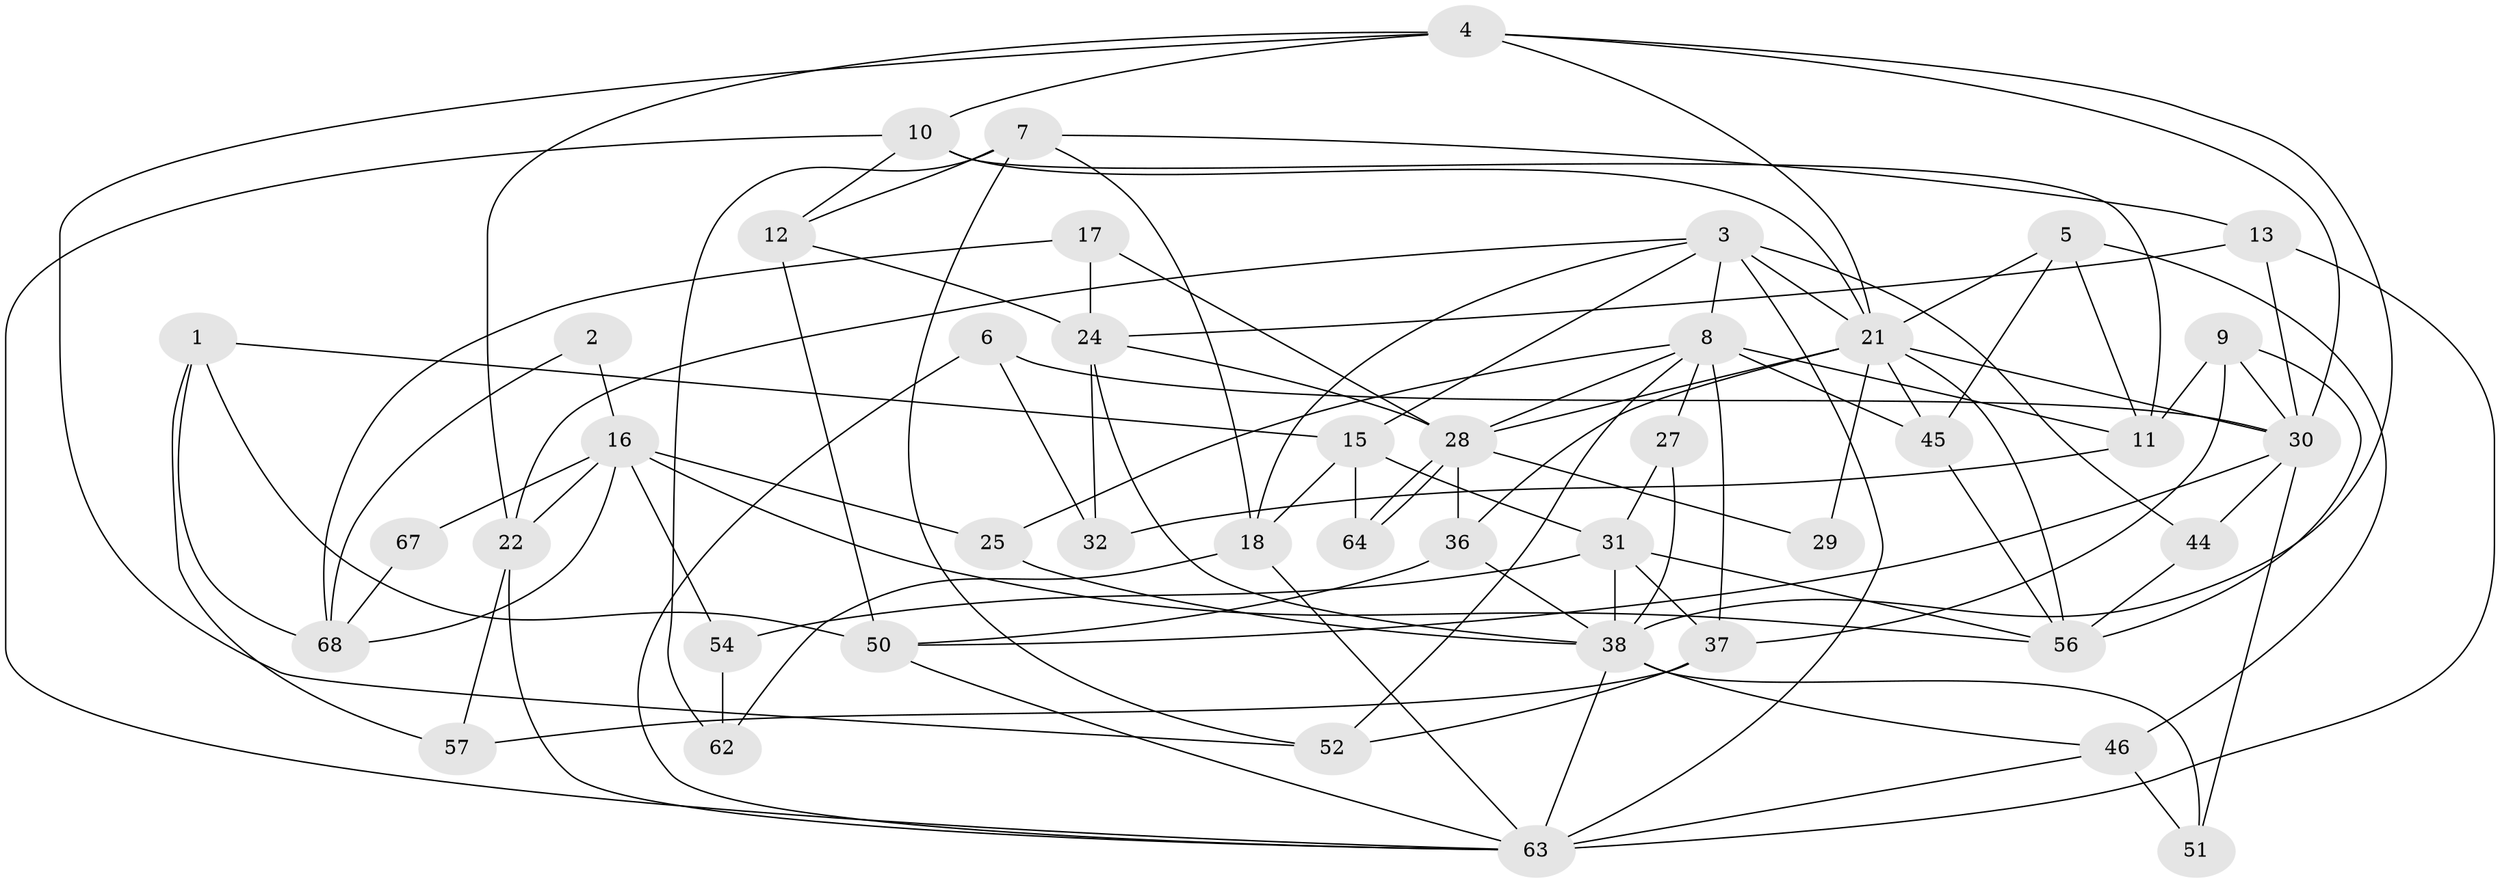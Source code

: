 // Generated by graph-tools (version 1.1) at 2025/52/02/27/25 19:52:02]
// undirected, 44 vertices, 105 edges
graph export_dot {
graph [start="1"]
  node [color=gray90,style=filled];
  1 [super="+20"];
  2;
  3 [super="+42"];
  4 [super="+14"];
  5 [super="+49"];
  6 [super="+19"];
  7 [super="+34"];
  8 [super="+33"];
  9 [super="+60"];
  10 [super="+35"];
  11 [super="+41"];
  12;
  13;
  15;
  16 [super="+26"];
  17;
  18 [super="+43"];
  21 [super="+23"];
  22 [super="+53"];
  24 [super="+55"];
  25;
  27;
  28 [super="+47"];
  29;
  30 [super="+48"];
  31 [super="+58"];
  32;
  36;
  37 [super="+40"];
  38 [super="+39"];
  44;
  45;
  46 [super="+59"];
  50 [super="+61"];
  51;
  52;
  54;
  56 [super="+65"];
  57;
  62;
  63 [super="+66"];
  64;
  67;
  68;
  1 -- 57;
  1 -- 15;
  1 -- 68;
  1 -- 50 [weight=3];
  2 -- 68;
  2 -- 16;
  3 -- 15;
  3 -- 44;
  3 -- 21 [weight=2];
  3 -- 63;
  3 -- 8;
  3 -- 18;
  3 -- 22;
  4 -- 21;
  4 -- 52;
  4 -- 38;
  4 -- 30;
  4 -- 22;
  4 -- 10;
  5 -- 21;
  5 -- 11;
  5 -- 45;
  5 -- 46 [weight=2];
  6 -- 32;
  6 -- 63;
  6 -- 30;
  7 -- 13;
  7 -- 12;
  7 -- 62;
  7 -- 52;
  7 -- 18;
  8 -- 28;
  8 -- 11;
  8 -- 27;
  8 -- 37;
  8 -- 52;
  8 -- 25;
  8 -- 45;
  9 -- 11 [weight=2];
  9 -- 37;
  9 -- 56;
  9 -- 30;
  10 -- 21;
  10 -- 63;
  10 -- 11;
  10 -- 12;
  11 -- 32;
  12 -- 50;
  12 -- 24;
  13 -- 63;
  13 -- 24;
  13 -- 30;
  15 -- 31;
  15 -- 64;
  15 -- 18;
  16 -- 25;
  16 -- 67;
  16 -- 68;
  16 -- 22;
  16 -- 54;
  16 -- 56;
  17 -- 28;
  17 -- 24;
  17 -- 68;
  18 -- 62;
  18 -- 63;
  21 -- 45;
  21 -- 30;
  21 -- 56;
  21 -- 36;
  21 -- 29;
  21 -- 28;
  22 -- 57;
  22 -- 63;
  24 -- 28;
  24 -- 32;
  24 -- 38;
  25 -- 38 [weight=2];
  27 -- 38;
  27 -- 31;
  28 -- 64;
  28 -- 64;
  28 -- 36;
  28 -- 29;
  30 -- 44;
  30 -- 50;
  30 -- 51;
  31 -- 54;
  31 -- 56;
  31 -- 37;
  31 -- 38;
  36 -- 50;
  36 -- 38;
  37 -- 57;
  37 -- 52;
  38 -- 63;
  38 -- 51;
  38 -- 46;
  44 -- 56;
  45 -- 56;
  46 -- 51;
  46 -- 63;
  50 -- 63;
  54 -- 62;
  67 -- 68;
}
